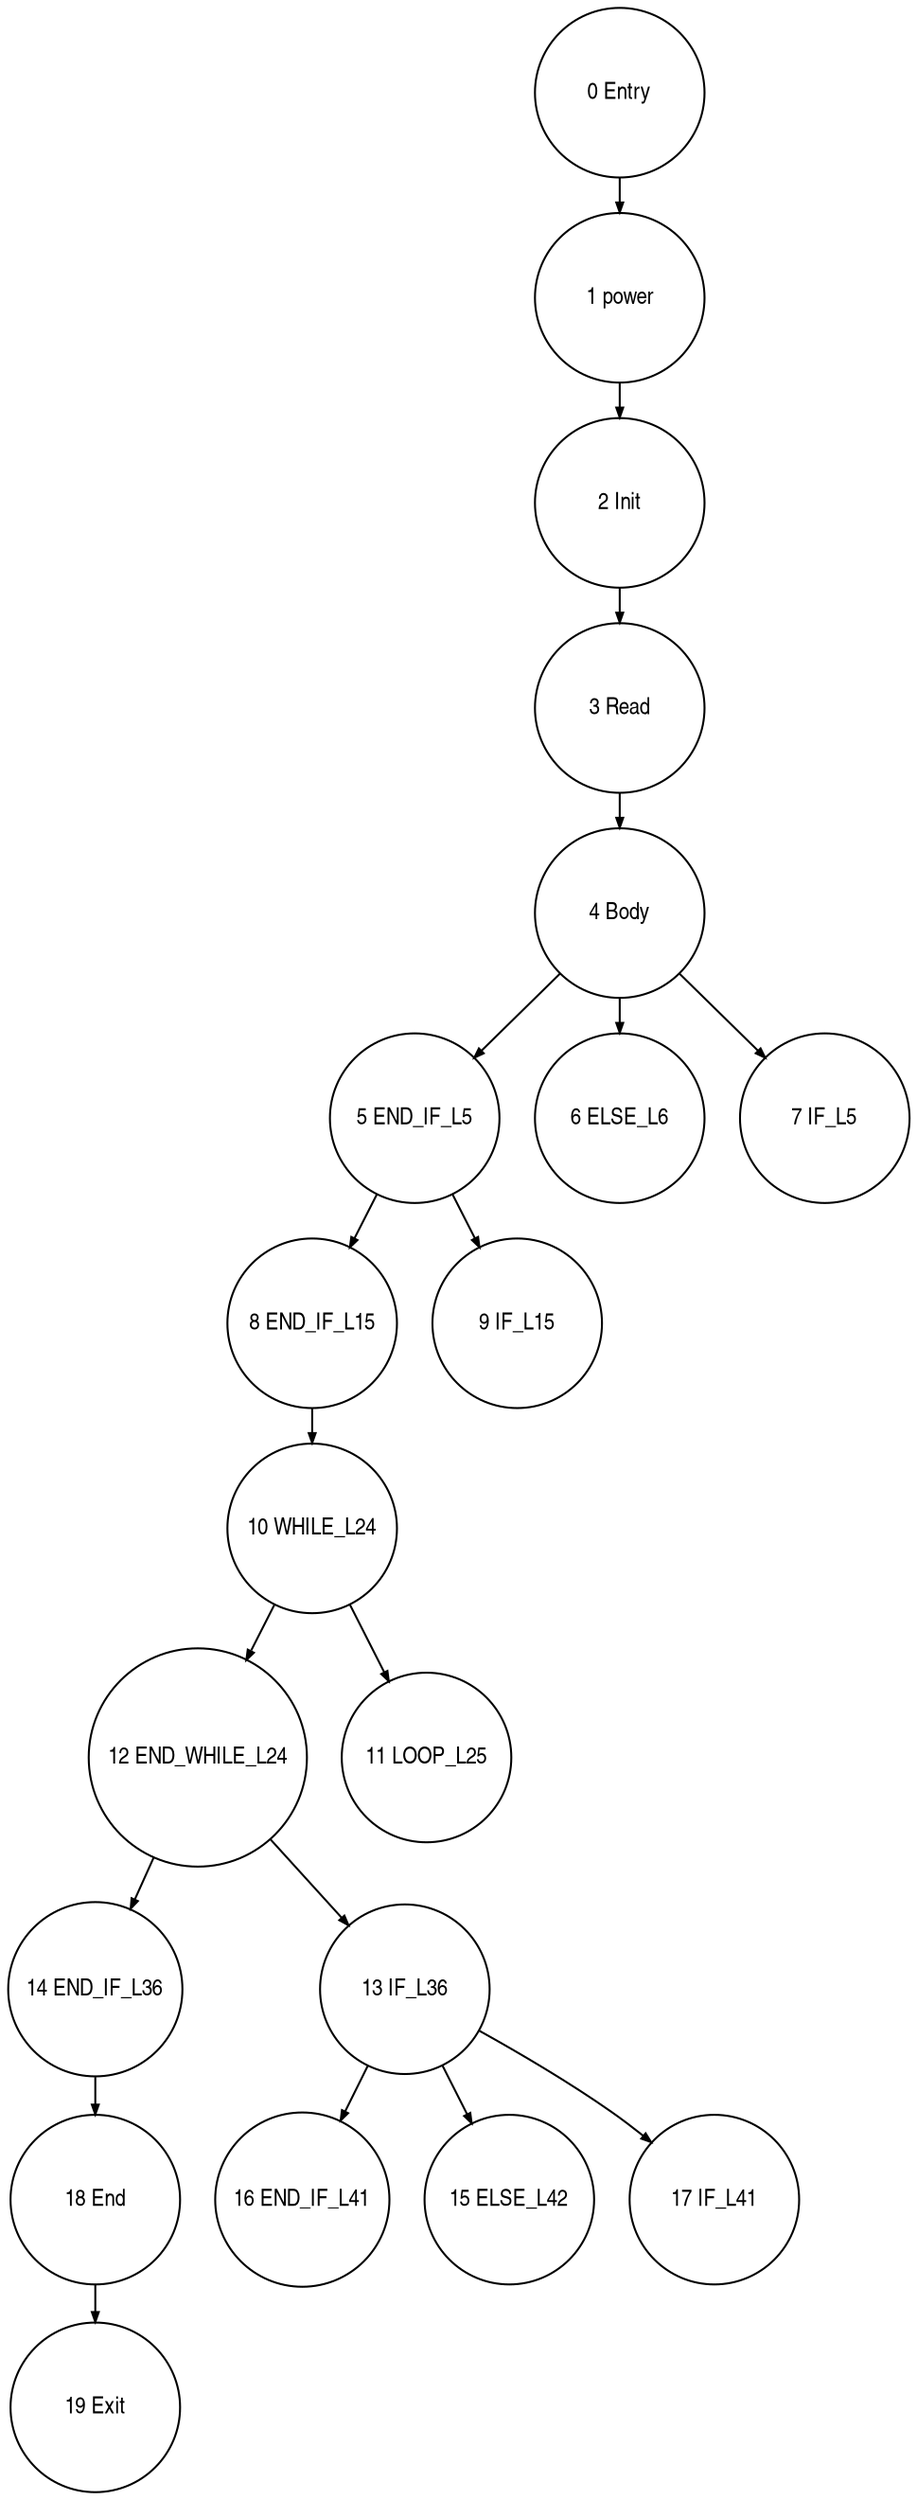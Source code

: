 digraph G {
  ranksep=.25;
  edge [arrowsize=.5]
  node [shape=circle, fontname="ArialNarrow",
        fontsize=12,  height=1.2];
  "18 End"; "5 END_IF_L5"; "6 ELSE_L6"; "0 Entry"; "2 Init"; "16 END_IF_L41"; "10 WHILE_L24"; "12 END_WHILE_L24"; "8 END_IF_L15"; "15 ELSE_L42"; "19 Exit"; "4 Body"; "14 END_IF_L36"; "3 Read"; "7 IF_L5"; "9 IF_L15"; "17 IF_L41"; "1 power"; "13 IF_L36"; "11 LOOP_L25"; 
  "10 WHILE_L24" -> "11 LOOP_L25";
  "10 WHILE_L24" -> "12 END_WHILE_L24";
  "12 END_WHILE_L24" -> "13 IF_L36";
  "12 END_WHILE_L24" -> "14 END_IF_L36";
  "14 END_IF_L36" -> "18 End";
  "8 END_IF_L15" -> "10 WHILE_L24";
  "3 Read" -> "4 Body";
  "5 END_IF_L5" -> "8 END_IF_L15";
  "5 END_IF_L5" -> "9 IF_L15";
  "2 Init" -> "3 Read";
  "0 Entry" -> "1 power";
  "13 IF_L36" -> "15 ELSE_L42";
  "13 IF_L36" -> "16 END_IF_L41";
  "13 IF_L36" -> "17 IF_L41";
  "18 End" -> "19 Exit";
  "1 power" -> "2 Init";
  "4 Body" -> "5 END_IF_L5";
  "4 Body" -> "6 ELSE_L6";
  "4 Body" -> "7 IF_L5";
}
